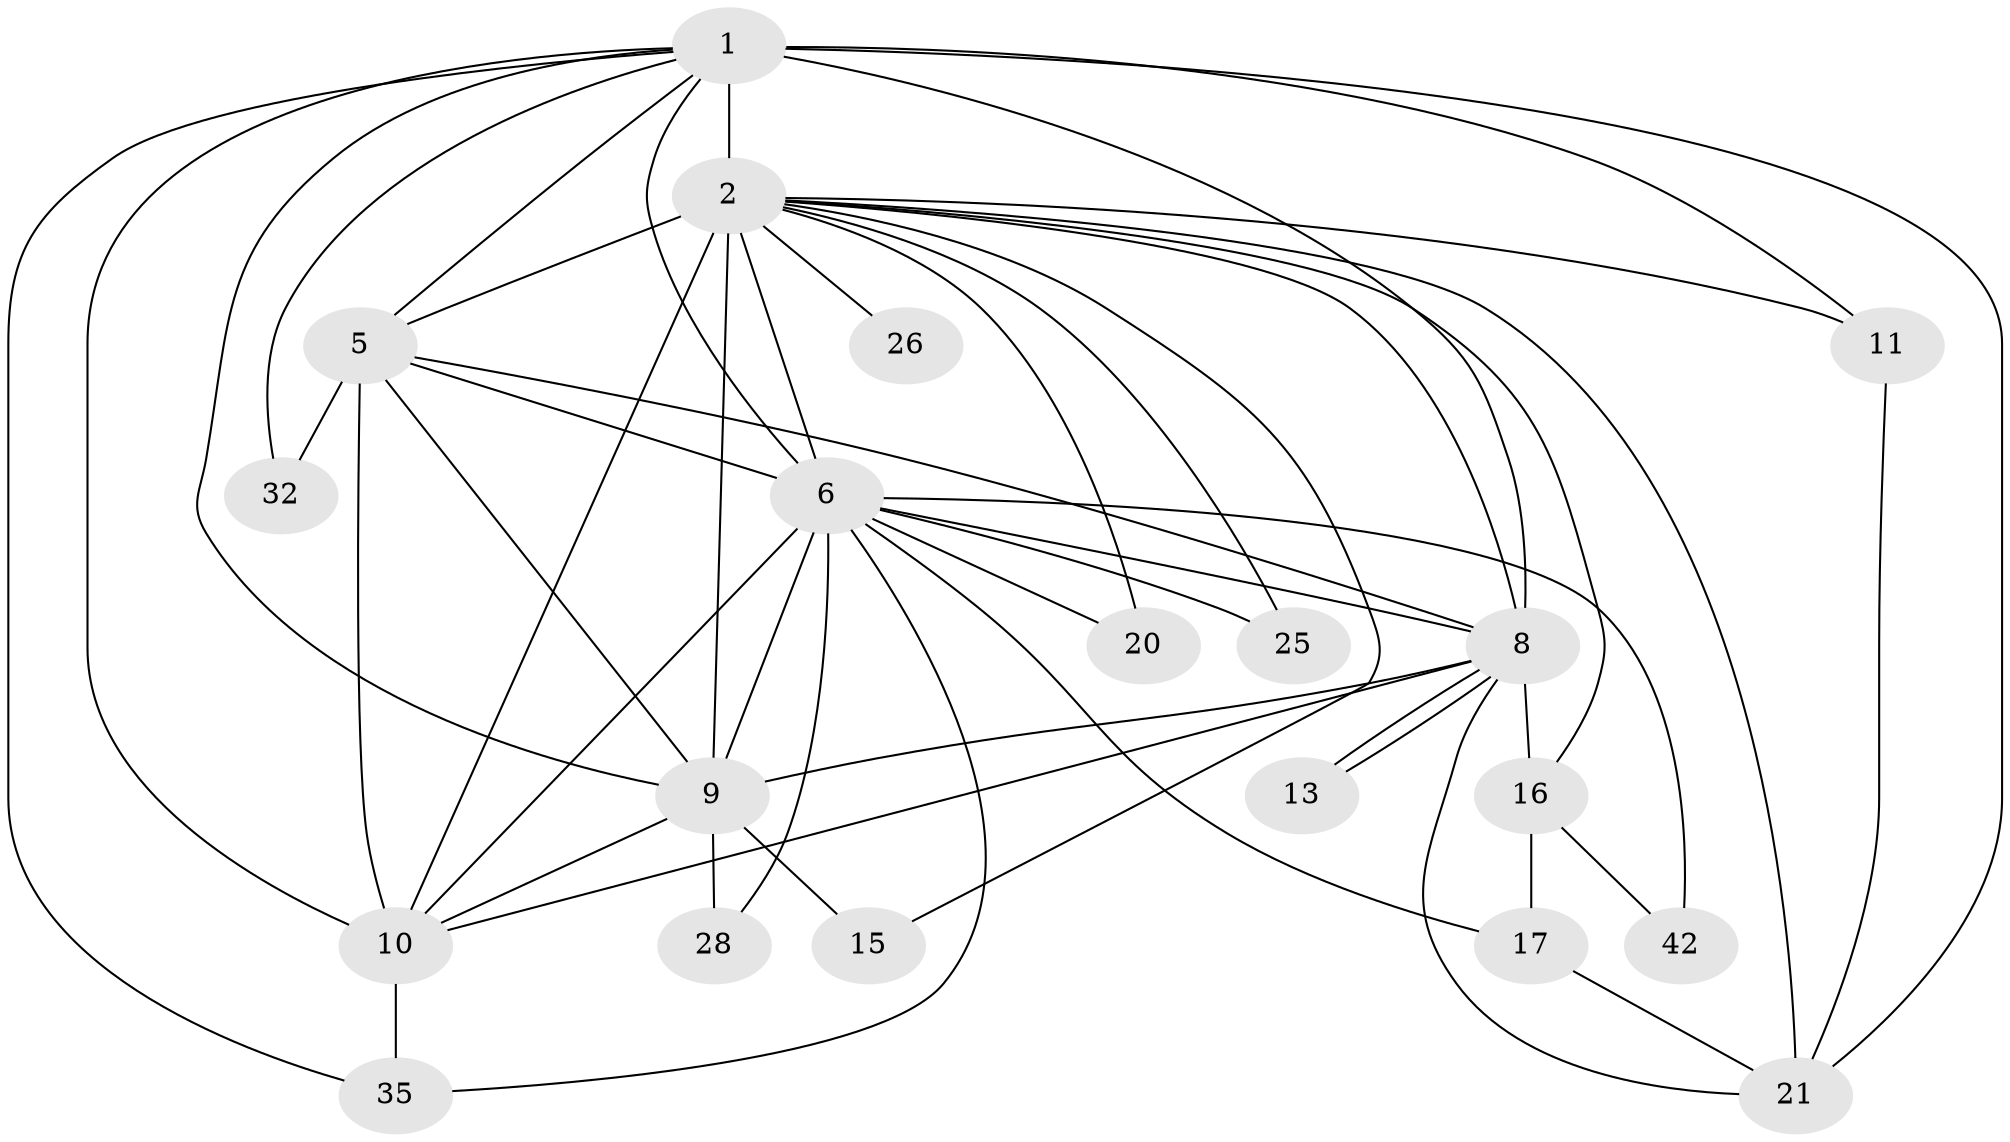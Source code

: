 // original degree distribution, {16: 0.0196078431372549, 21: 0.0196078431372549, 18: 0.0392156862745098, 12: 0.0196078431372549, 17: 0.0196078431372549, 13: 0.058823529411764705, 14: 0.0196078431372549, 3: 0.0784313725490196, 2: 0.6274509803921569, 5: 0.0196078431372549, 4: 0.058823529411764705, 6: 0.0196078431372549}
// Generated by graph-tools (version 1.1) at 2025/17/03/04/25 18:17:24]
// undirected, 20 vertices, 50 edges
graph export_dot {
graph [start="1"]
  node [color=gray90,style=filled];
  1;
  2 [super="+41+36+24+4+30+18+3+33"];
  5;
  6;
  8;
  9 [super="+40"];
  10 [super="+50"];
  11 [super="+12"];
  13;
  15;
  16;
  17 [super="+47"];
  20;
  21 [super="+27"];
  25;
  26;
  28;
  32;
  35 [super="+38"];
  42;
  1 -- 2 [weight=6];
  1 -- 5;
  1 -- 6;
  1 -- 8;
  1 -- 9;
  1 -- 10 [weight=2];
  1 -- 32;
  1 -- 35;
  1 -- 21;
  1 -- 11;
  2 -- 5 [weight=6];
  2 -- 6 [weight=6];
  2 -- 8 [weight=4];
  2 -- 9 [weight=6];
  2 -- 10 [weight=5];
  2 -- 11 [weight=2];
  2 -- 15;
  2 -- 20;
  2 -- 26;
  2 -- 25;
  2 -- 16;
  2 -- 21 [weight=2];
  5 -- 6;
  5 -- 8;
  5 -- 9;
  5 -- 10;
  5 -- 32;
  6 -- 8;
  6 -- 9;
  6 -- 10;
  6 -- 17;
  6 -- 20;
  6 -- 25;
  6 -- 28;
  6 -- 35;
  6 -- 42;
  8 -- 9;
  8 -- 10;
  8 -- 13;
  8 -- 13;
  8 -- 16;
  8 -- 21;
  9 -- 10 [weight=2];
  9 -- 15;
  9 -- 28;
  10 -- 35;
  11 -- 21;
  16 -- 17 [weight=2];
  16 -- 42;
  17 -- 21;
}
